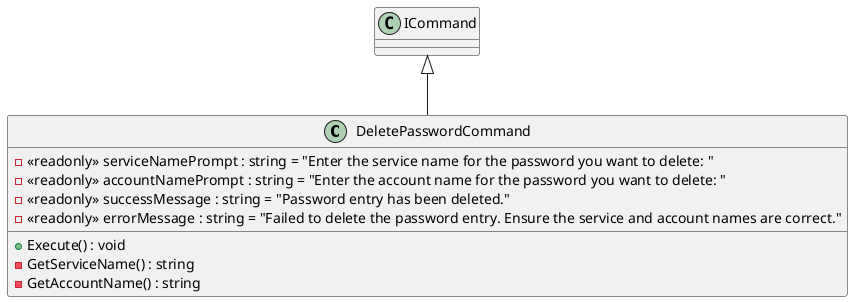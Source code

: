 @startuml
class DeletePasswordCommand {
    - <<readonly>> serviceNamePrompt : string = "Enter the service name for the password you want to delete: "
    - <<readonly>> accountNamePrompt : string = "Enter the account name for the password you want to delete: "
    - <<readonly>> successMessage : string = "Password entry has been deleted."
    - <<readonly>> errorMessage : string = "Failed to delete the password entry. Ensure the service and account names are correct."
    + Execute() : void
    - GetServiceName() : string
    - GetAccountName() : string
}
ICommand <|-- DeletePasswordCommand
@enduml
